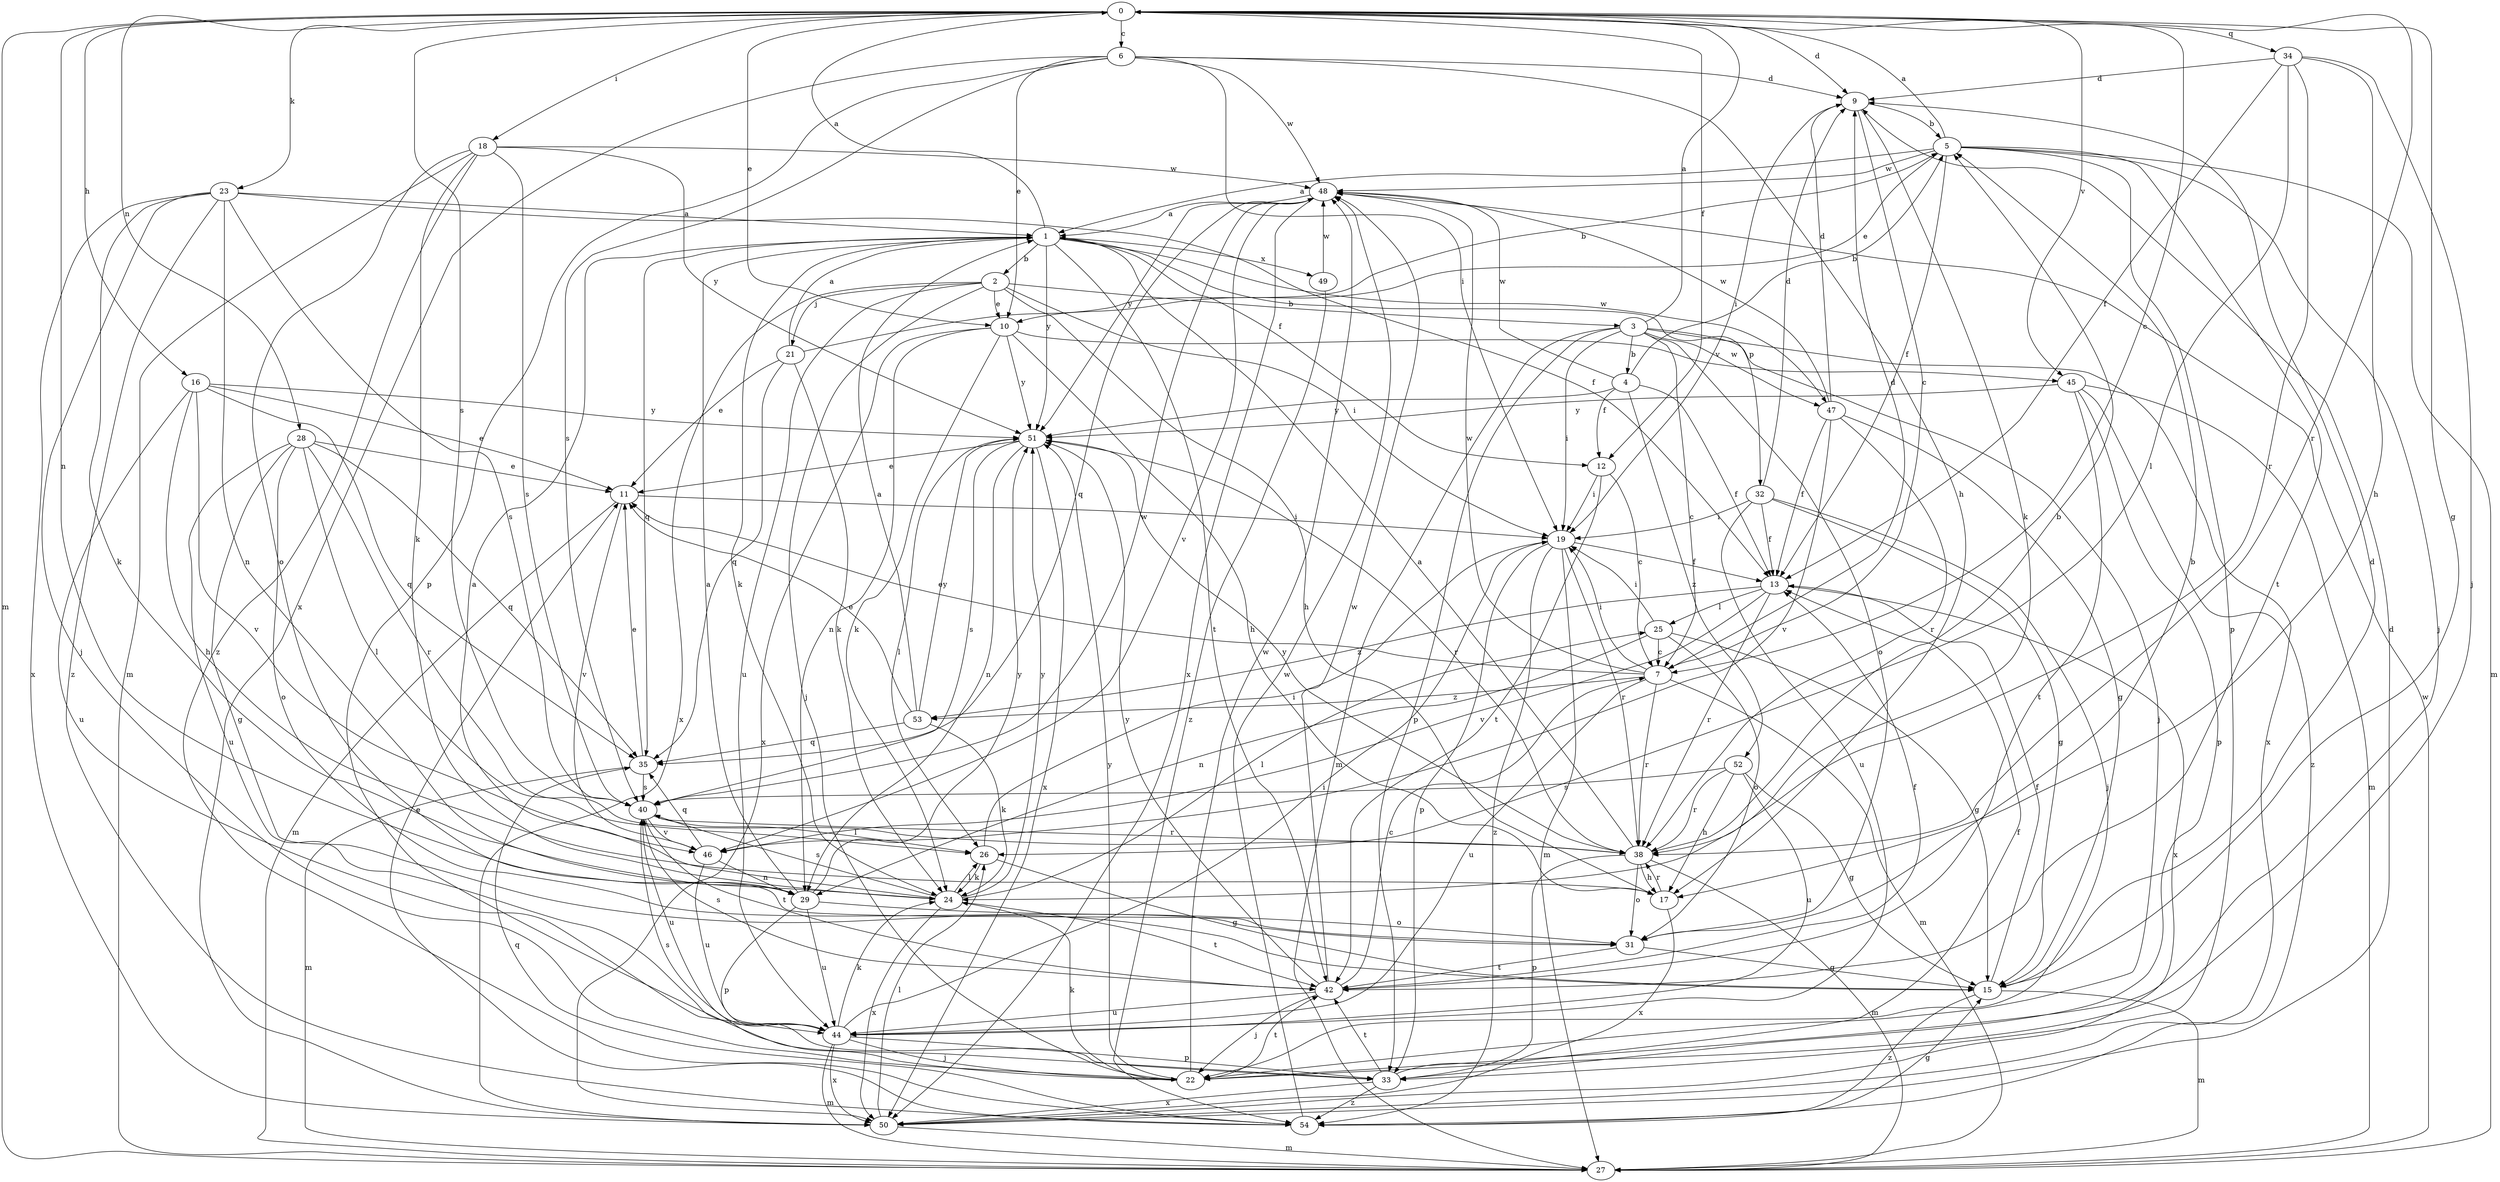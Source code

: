 strict digraph  {
0;
1;
2;
3;
4;
5;
6;
7;
9;
10;
11;
12;
13;
15;
16;
17;
18;
19;
21;
22;
23;
24;
25;
26;
27;
28;
29;
31;
32;
33;
34;
35;
38;
40;
42;
44;
45;
46;
47;
48;
49;
50;
51;
52;
53;
54;
0 -> 6  [label=c];
0 -> 7  [label=c];
0 -> 9  [label=d];
0 -> 10  [label=e];
0 -> 12  [label=f];
0 -> 15  [label=g];
0 -> 16  [label=h];
0 -> 18  [label=i];
0 -> 23  [label=k];
0 -> 27  [label=m];
0 -> 28  [label=n];
0 -> 29  [label=n];
0 -> 34  [label=q];
0 -> 38  [label=r];
0 -> 40  [label=s];
0 -> 45  [label=v];
1 -> 0  [label=a];
1 -> 2  [label=b];
1 -> 12  [label=f];
1 -> 24  [label=k];
1 -> 32  [label=p];
1 -> 35  [label=q];
1 -> 42  [label=t];
1 -> 47  [label=w];
1 -> 49  [label=x];
1 -> 51  [label=y];
2 -> 3  [label=b];
2 -> 10  [label=e];
2 -> 17  [label=h];
2 -> 19  [label=i];
2 -> 21  [label=j];
2 -> 22  [label=j];
2 -> 44  [label=u];
2 -> 50  [label=x];
3 -> 0  [label=a];
3 -> 4  [label=b];
3 -> 7  [label=c];
3 -> 19  [label=i];
3 -> 22  [label=j];
3 -> 27  [label=m];
3 -> 31  [label=o];
3 -> 33  [label=p];
3 -> 47  [label=w];
3 -> 50  [label=x];
4 -> 5  [label=b];
4 -> 12  [label=f];
4 -> 13  [label=f];
4 -> 48  [label=w];
4 -> 51  [label=y];
4 -> 52  [label=z];
5 -> 0  [label=a];
5 -> 1  [label=a];
5 -> 10  [label=e];
5 -> 13  [label=f];
5 -> 22  [label=j];
5 -> 27  [label=m];
5 -> 33  [label=p];
5 -> 42  [label=t];
5 -> 48  [label=w];
6 -> 9  [label=d];
6 -> 10  [label=e];
6 -> 17  [label=h];
6 -> 19  [label=i];
6 -> 33  [label=p];
6 -> 40  [label=s];
6 -> 48  [label=w];
6 -> 50  [label=x];
7 -> 9  [label=d];
7 -> 11  [label=e];
7 -> 19  [label=i];
7 -> 27  [label=m];
7 -> 38  [label=r];
7 -> 44  [label=u];
7 -> 48  [label=w];
7 -> 53  [label=z];
9 -> 5  [label=b];
9 -> 7  [label=c];
9 -> 19  [label=i];
9 -> 24  [label=k];
10 -> 17  [label=h];
10 -> 24  [label=k];
10 -> 29  [label=n];
10 -> 45  [label=v];
10 -> 50  [label=x];
10 -> 51  [label=y];
11 -> 19  [label=i];
11 -> 27  [label=m];
11 -> 46  [label=v];
12 -> 7  [label=c];
12 -> 19  [label=i];
12 -> 42  [label=t];
13 -> 25  [label=l];
13 -> 38  [label=r];
13 -> 46  [label=v];
13 -> 50  [label=x];
13 -> 53  [label=z];
15 -> 9  [label=d];
15 -> 13  [label=f];
15 -> 27  [label=m];
15 -> 54  [label=z];
16 -> 11  [label=e];
16 -> 17  [label=h];
16 -> 35  [label=q];
16 -> 44  [label=u];
16 -> 46  [label=v];
16 -> 51  [label=y];
17 -> 38  [label=r];
17 -> 50  [label=x];
18 -> 24  [label=k];
18 -> 27  [label=m];
18 -> 31  [label=o];
18 -> 40  [label=s];
18 -> 48  [label=w];
18 -> 51  [label=y];
18 -> 54  [label=z];
19 -> 13  [label=f];
19 -> 27  [label=m];
19 -> 33  [label=p];
19 -> 38  [label=r];
19 -> 54  [label=z];
21 -> 1  [label=a];
21 -> 5  [label=b];
21 -> 11  [label=e];
21 -> 24  [label=k];
21 -> 35  [label=q];
22 -> 24  [label=k];
22 -> 40  [label=s];
22 -> 42  [label=t];
22 -> 48  [label=w];
22 -> 51  [label=y];
23 -> 1  [label=a];
23 -> 13  [label=f];
23 -> 22  [label=j];
23 -> 24  [label=k];
23 -> 29  [label=n];
23 -> 40  [label=s];
23 -> 50  [label=x];
23 -> 54  [label=z];
24 -> 1  [label=a];
24 -> 25  [label=l];
24 -> 26  [label=l];
24 -> 40  [label=s];
24 -> 42  [label=t];
24 -> 50  [label=x];
24 -> 51  [label=y];
25 -> 7  [label=c];
25 -> 15  [label=g];
25 -> 19  [label=i];
25 -> 29  [label=n];
25 -> 31  [label=o];
26 -> 15  [label=g];
26 -> 19  [label=i];
26 -> 24  [label=k];
27 -> 48  [label=w];
28 -> 11  [label=e];
28 -> 15  [label=g];
28 -> 26  [label=l];
28 -> 31  [label=o];
28 -> 35  [label=q];
28 -> 38  [label=r];
28 -> 44  [label=u];
29 -> 1  [label=a];
29 -> 31  [label=o];
29 -> 33  [label=p];
29 -> 44  [label=u];
29 -> 51  [label=y];
31 -> 5  [label=b];
31 -> 15  [label=g];
31 -> 42  [label=t];
32 -> 9  [label=d];
32 -> 13  [label=f];
32 -> 15  [label=g];
32 -> 19  [label=i];
32 -> 22  [label=j];
32 -> 44  [label=u];
33 -> 13  [label=f];
33 -> 42  [label=t];
33 -> 50  [label=x];
33 -> 54  [label=z];
34 -> 9  [label=d];
34 -> 13  [label=f];
34 -> 17  [label=h];
34 -> 22  [label=j];
34 -> 26  [label=l];
34 -> 38  [label=r];
35 -> 11  [label=e];
35 -> 27  [label=m];
35 -> 40  [label=s];
38 -> 1  [label=a];
38 -> 5  [label=b];
38 -> 17  [label=h];
38 -> 27  [label=m];
38 -> 31  [label=o];
38 -> 33  [label=p];
38 -> 51  [label=y];
40 -> 26  [label=l];
40 -> 38  [label=r];
40 -> 42  [label=t];
40 -> 44  [label=u];
40 -> 46  [label=v];
40 -> 48  [label=w];
42 -> 7  [label=c];
42 -> 13  [label=f];
42 -> 22  [label=j];
42 -> 40  [label=s];
42 -> 44  [label=u];
42 -> 48  [label=w];
42 -> 51  [label=y];
44 -> 19  [label=i];
44 -> 22  [label=j];
44 -> 24  [label=k];
44 -> 27  [label=m];
44 -> 33  [label=p];
44 -> 50  [label=x];
45 -> 27  [label=m];
45 -> 33  [label=p];
45 -> 42  [label=t];
45 -> 51  [label=y];
45 -> 54  [label=z];
46 -> 29  [label=n];
46 -> 35  [label=q];
46 -> 44  [label=u];
47 -> 9  [label=d];
47 -> 13  [label=f];
47 -> 15  [label=g];
47 -> 38  [label=r];
47 -> 46  [label=v];
47 -> 48  [label=w];
48 -> 1  [label=a];
48 -> 35  [label=q];
48 -> 46  [label=v];
48 -> 50  [label=x];
48 -> 51  [label=y];
49 -> 48  [label=w];
49 -> 54  [label=z];
50 -> 9  [label=d];
50 -> 26  [label=l];
50 -> 27  [label=m];
51 -> 11  [label=e];
51 -> 26  [label=l];
51 -> 29  [label=n];
51 -> 38  [label=r];
51 -> 40  [label=s];
51 -> 50  [label=x];
52 -> 15  [label=g];
52 -> 17  [label=h];
52 -> 38  [label=r];
52 -> 40  [label=s];
52 -> 44  [label=u];
53 -> 1  [label=a];
53 -> 11  [label=e];
53 -> 24  [label=k];
53 -> 35  [label=q];
53 -> 51  [label=y];
54 -> 11  [label=e];
54 -> 15  [label=g];
54 -> 35  [label=q];
54 -> 48  [label=w];
}
